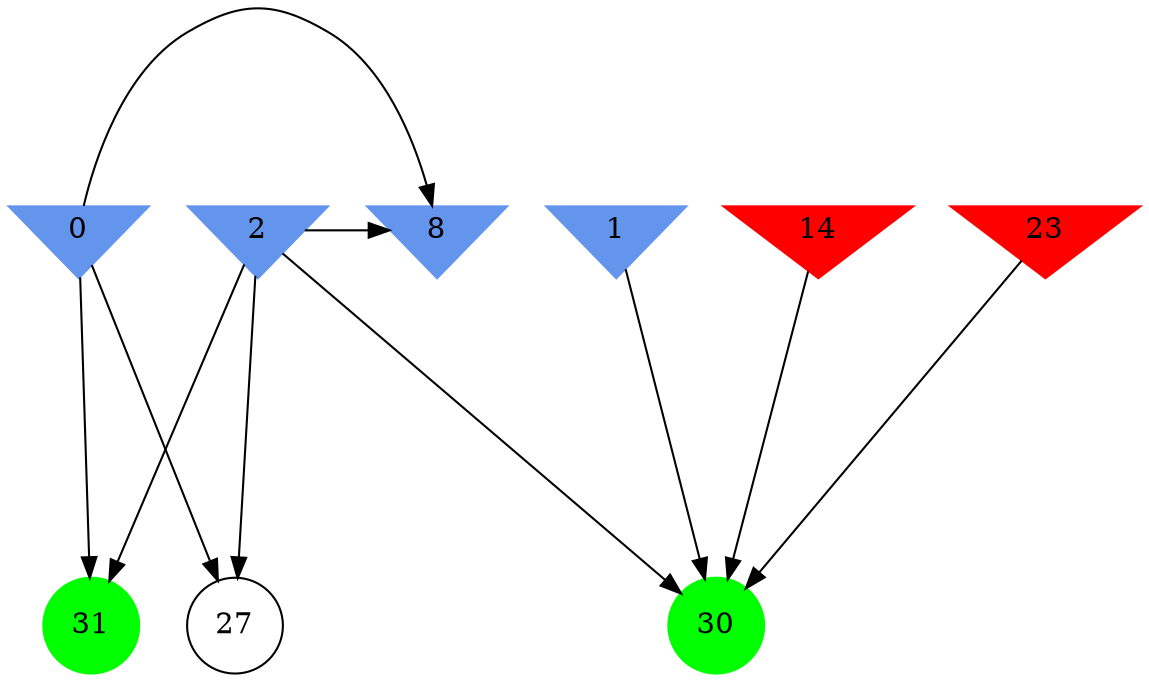 digraph brain {
	ranksep=2.0;
	0 [shape=invtriangle,style=filled,color=cornflowerblue];
	1 [shape=invtriangle,style=filled,color=cornflowerblue];
	2 [shape=invtriangle,style=filled,color=cornflowerblue];
	8 [shape=invtriangle,style=filled,color=cornflowerblue];
	14 [shape=invtriangle,style=filled,color=red];
	23 [shape=invtriangle,style=filled,color=red];
	27 [shape=circle,color=black];
	30 [shape=circle,style=filled,color=green];
	31 [shape=circle,style=filled,color=green];
	1	->	30;
	23	->	30;
	14	->	30;
	2	->	30;
	0	->	27;
	0	->	31;
	0	->	8;
	2	->	27;
	2	->	31;
	2	->	8;
	{ rank=same; 0; 1; 2; 8; 14; 23; }
	{ rank=same; 27; }
	{ rank=same; 30; 31; }
}
